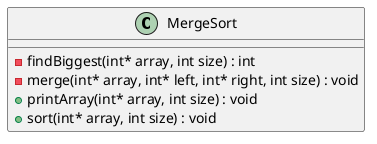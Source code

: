 @startuml inline_umlgraph_1.png
class MergeSort {
-findBiggest(int* array, int size) : int
-merge(int* array, int* left, int* right, int size) : void
+printArray(int* array, int size) : void
+sort(int* array, int size) : void

}
@enduml
